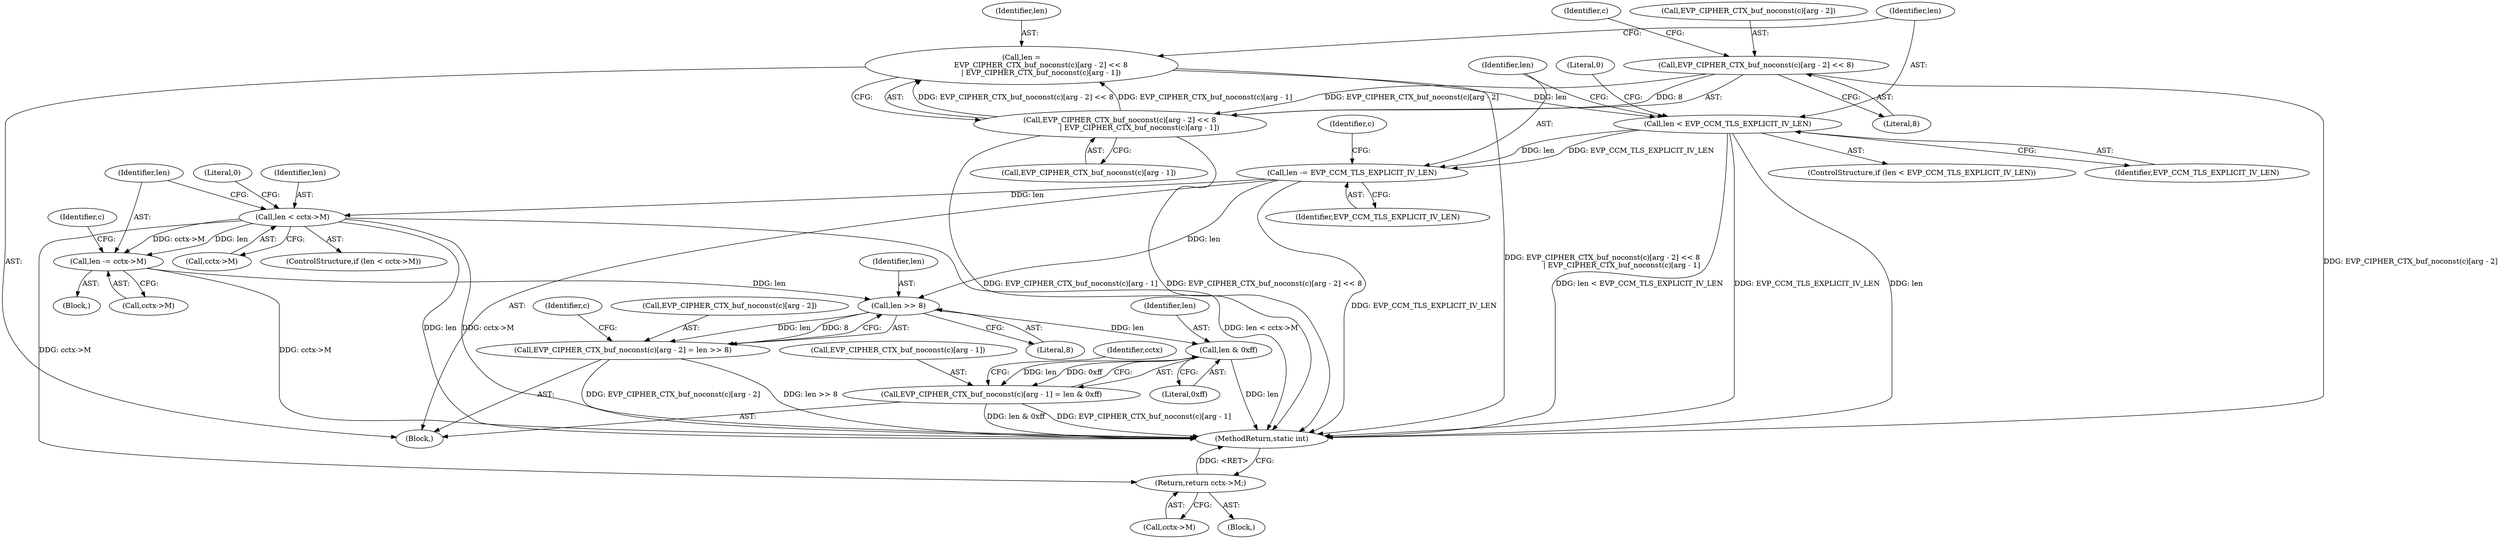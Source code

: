 digraph "0_openssl_00d965474b22b54e4275232bc71ee0c699c5cd21@pointer" {
"1000211" [label="(Call,len < cctx->M)"];
"1000202" [label="(Call,len -= EVP_CCM_TLS_EXPLICIT_IV_LEN)"];
"1000197" [label="(Call,len < EVP_CCM_TLS_EXPLICIT_IV_LEN)"];
"1000179" [label="(Call,len =\n                 EVP_CIPHER_CTX_buf_noconst(c)[arg - 2] << 8\n                 | EVP_CIPHER_CTX_buf_noconst(c)[arg - 1])"];
"1000181" [label="(Call,EVP_CIPHER_CTX_buf_noconst(c)[arg - 2] << 8\n                 | EVP_CIPHER_CTX_buf_noconst(c)[arg - 1])"];
"1000182" [label="(Call,EVP_CIPHER_CTX_buf_noconst(c)[arg - 2] << 8)"];
"1000218" [label="(Call,len -= cctx->M)"];
"1000230" [label="(Call,len >> 8)"];
"1000223" [label="(Call,EVP_CIPHER_CTX_buf_noconst(c)[arg - 2] = len >> 8)"];
"1000240" [label="(Call,len & 0xff)"];
"1000233" [label="(Call,EVP_CIPHER_CTX_buf_noconst(c)[arg - 1] = len & 0xff)"];
"1000243" [label="(Return,return cctx->M;)"];
"1000244" [label="(Call,cctx->M)"];
"1000226" [label="(Identifier,c)"];
"1000180" [label="(Identifier,len)"];
"1000183" [label="(Call,EVP_CIPHER_CTX_buf_noconst(c)[arg - 2])"];
"1000417" [label="(MethodReturn,static int)"];
"1000242" [label="(Literal,0xff)"];
"1000203" [label="(Identifier,len)"];
"1000177" [label="(Block,)"];
"1000223" [label="(Call,EVP_CIPHER_CTX_buf_noconst(c)[arg - 2] = len >> 8)"];
"1000192" [label="(Identifier,c)"];
"1000233" [label="(Call,EVP_CIPHER_CTX_buf_noconst(c)[arg - 1] = len & 0xff)"];
"1000219" [label="(Identifier,len)"];
"1000232" [label="(Literal,8)"];
"1000209" [label="(Block,)"];
"1000240" [label="(Call,len & 0xff)"];
"1000198" [label="(Identifier,len)"];
"1000202" [label="(Call,len -= EVP_CCM_TLS_EXPLICIT_IV_LEN)"];
"1000230" [label="(Call,len >> 8)"];
"1000211" [label="(Call,len < cctx->M)"];
"1000197" [label="(Call,len < EVP_CCM_TLS_EXPLICIT_IV_LEN)"];
"1000220" [label="(Call,cctx->M)"];
"1000189" [label="(Literal,8)"];
"1000196" [label="(ControlStructure,if (len < EVP_CCM_TLS_EXPLICIT_IV_LEN))"];
"1000199" [label="(Identifier,EVP_CCM_TLS_EXPLICIT_IV_LEN)"];
"1000201" [label="(Literal,0)"];
"1000231" [label="(Identifier,len)"];
"1000241" [label="(Identifier,len)"];
"1000212" [label="(Identifier,len)"];
"1000120" [label="(Block,)"];
"1000204" [label="(Identifier,EVP_CCM_TLS_EXPLICIT_IV_LEN)"];
"1000236" [label="(Identifier,c)"];
"1000217" [label="(Literal,0)"];
"1000234" [label="(Call,EVP_CIPHER_CTX_buf_noconst(c)[arg - 1])"];
"1000224" [label="(Call,EVP_CIPHER_CTX_buf_noconst(c)[arg - 2])"];
"1000245" [label="(Identifier,cctx)"];
"1000243" [label="(Return,return cctx->M;)"];
"1000181" [label="(Call,EVP_CIPHER_CTX_buf_noconst(c)[arg - 2] << 8\n                 | EVP_CIPHER_CTX_buf_noconst(c)[arg - 1])"];
"1000208" [label="(Identifier,c)"];
"1000218" [label="(Call,len -= cctx->M)"];
"1000213" [label="(Call,cctx->M)"];
"1000182" [label="(Call,EVP_CIPHER_CTX_buf_noconst(c)[arg - 2] << 8)"];
"1000179" [label="(Call,len =\n                 EVP_CIPHER_CTX_buf_noconst(c)[arg - 2] << 8\n                 | EVP_CIPHER_CTX_buf_noconst(c)[arg - 1])"];
"1000190" [label="(Call,EVP_CIPHER_CTX_buf_noconst(c)[arg - 1])"];
"1000210" [label="(ControlStructure,if (len < cctx->M))"];
"1000211" -> "1000210"  [label="AST: "];
"1000211" -> "1000213"  [label="CFG: "];
"1000212" -> "1000211"  [label="AST: "];
"1000213" -> "1000211"  [label="AST: "];
"1000217" -> "1000211"  [label="CFG: "];
"1000219" -> "1000211"  [label="CFG: "];
"1000211" -> "1000417"  [label="DDG: len"];
"1000211" -> "1000417"  [label="DDG: cctx->M"];
"1000211" -> "1000417"  [label="DDG: len < cctx->M"];
"1000202" -> "1000211"  [label="DDG: len"];
"1000211" -> "1000218"  [label="DDG: cctx->M"];
"1000211" -> "1000218"  [label="DDG: len"];
"1000211" -> "1000243"  [label="DDG: cctx->M"];
"1000202" -> "1000177"  [label="AST: "];
"1000202" -> "1000204"  [label="CFG: "];
"1000203" -> "1000202"  [label="AST: "];
"1000204" -> "1000202"  [label="AST: "];
"1000208" -> "1000202"  [label="CFG: "];
"1000202" -> "1000417"  [label="DDG: EVP_CCM_TLS_EXPLICIT_IV_LEN"];
"1000197" -> "1000202"  [label="DDG: EVP_CCM_TLS_EXPLICIT_IV_LEN"];
"1000197" -> "1000202"  [label="DDG: len"];
"1000202" -> "1000230"  [label="DDG: len"];
"1000197" -> "1000196"  [label="AST: "];
"1000197" -> "1000199"  [label="CFG: "];
"1000198" -> "1000197"  [label="AST: "];
"1000199" -> "1000197"  [label="AST: "];
"1000201" -> "1000197"  [label="CFG: "];
"1000203" -> "1000197"  [label="CFG: "];
"1000197" -> "1000417"  [label="DDG: len < EVP_CCM_TLS_EXPLICIT_IV_LEN"];
"1000197" -> "1000417"  [label="DDG: EVP_CCM_TLS_EXPLICIT_IV_LEN"];
"1000197" -> "1000417"  [label="DDG: len"];
"1000179" -> "1000197"  [label="DDG: len"];
"1000179" -> "1000177"  [label="AST: "];
"1000179" -> "1000181"  [label="CFG: "];
"1000180" -> "1000179"  [label="AST: "];
"1000181" -> "1000179"  [label="AST: "];
"1000198" -> "1000179"  [label="CFG: "];
"1000179" -> "1000417"  [label="DDG: EVP_CIPHER_CTX_buf_noconst(c)[arg - 2] << 8\n                 | EVP_CIPHER_CTX_buf_noconst(c)[arg - 1]"];
"1000181" -> "1000179"  [label="DDG: EVP_CIPHER_CTX_buf_noconst(c)[arg - 2] << 8"];
"1000181" -> "1000179"  [label="DDG: EVP_CIPHER_CTX_buf_noconst(c)[arg - 1]"];
"1000181" -> "1000190"  [label="CFG: "];
"1000182" -> "1000181"  [label="AST: "];
"1000190" -> "1000181"  [label="AST: "];
"1000181" -> "1000417"  [label="DDG: EVP_CIPHER_CTX_buf_noconst(c)[arg - 2] << 8"];
"1000181" -> "1000417"  [label="DDG: EVP_CIPHER_CTX_buf_noconst(c)[arg - 1]"];
"1000182" -> "1000181"  [label="DDG: EVP_CIPHER_CTX_buf_noconst(c)[arg - 2]"];
"1000182" -> "1000181"  [label="DDG: 8"];
"1000182" -> "1000189"  [label="CFG: "];
"1000183" -> "1000182"  [label="AST: "];
"1000189" -> "1000182"  [label="AST: "];
"1000192" -> "1000182"  [label="CFG: "];
"1000182" -> "1000417"  [label="DDG: EVP_CIPHER_CTX_buf_noconst(c)[arg - 2]"];
"1000218" -> "1000209"  [label="AST: "];
"1000218" -> "1000220"  [label="CFG: "];
"1000219" -> "1000218"  [label="AST: "];
"1000220" -> "1000218"  [label="AST: "];
"1000226" -> "1000218"  [label="CFG: "];
"1000218" -> "1000417"  [label="DDG: cctx->M"];
"1000218" -> "1000230"  [label="DDG: len"];
"1000230" -> "1000223"  [label="AST: "];
"1000230" -> "1000232"  [label="CFG: "];
"1000231" -> "1000230"  [label="AST: "];
"1000232" -> "1000230"  [label="AST: "];
"1000223" -> "1000230"  [label="CFG: "];
"1000230" -> "1000223"  [label="DDG: len"];
"1000230" -> "1000223"  [label="DDG: 8"];
"1000230" -> "1000240"  [label="DDG: len"];
"1000223" -> "1000177"  [label="AST: "];
"1000224" -> "1000223"  [label="AST: "];
"1000236" -> "1000223"  [label="CFG: "];
"1000223" -> "1000417"  [label="DDG: len >> 8"];
"1000223" -> "1000417"  [label="DDG: EVP_CIPHER_CTX_buf_noconst(c)[arg - 2]"];
"1000240" -> "1000233"  [label="AST: "];
"1000240" -> "1000242"  [label="CFG: "];
"1000241" -> "1000240"  [label="AST: "];
"1000242" -> "1000240"  [label="AST: "];
"1000233" -> "1000240"  [label="CFG: "];
"1000240" -> "1000417"  [label="DDG: len"];
"1000240" -> "1000233"  [label="DDG: len"];
"1000240" -> "1000233"  [label="DDG: 0xff"];
"1000233" -> "1000177"  [label="AST: "];
"1000234" -> "1000233"  [label="AST: "];
"1000245" -> "1000233"  [label="CFG: "];
"1000233" -> "1000417"  [label="DDG: len & 0xff"];
"1000233" -> "1000417"  [label="DDG: EVP_CIPHER_CTX_buf_noconst(c)[arg - 1]"];
"1000243" -> "1000120"  [label="AST: "];
"1000243" -> "1000244"  [label="CFG: "];
"1000244" -> "1000243"  [label="AST: "];
"1000417" -> "1000243"  [label="CFG: "];
"1000243" -> "1000417"  [label="DDG: <RET>"];
}
